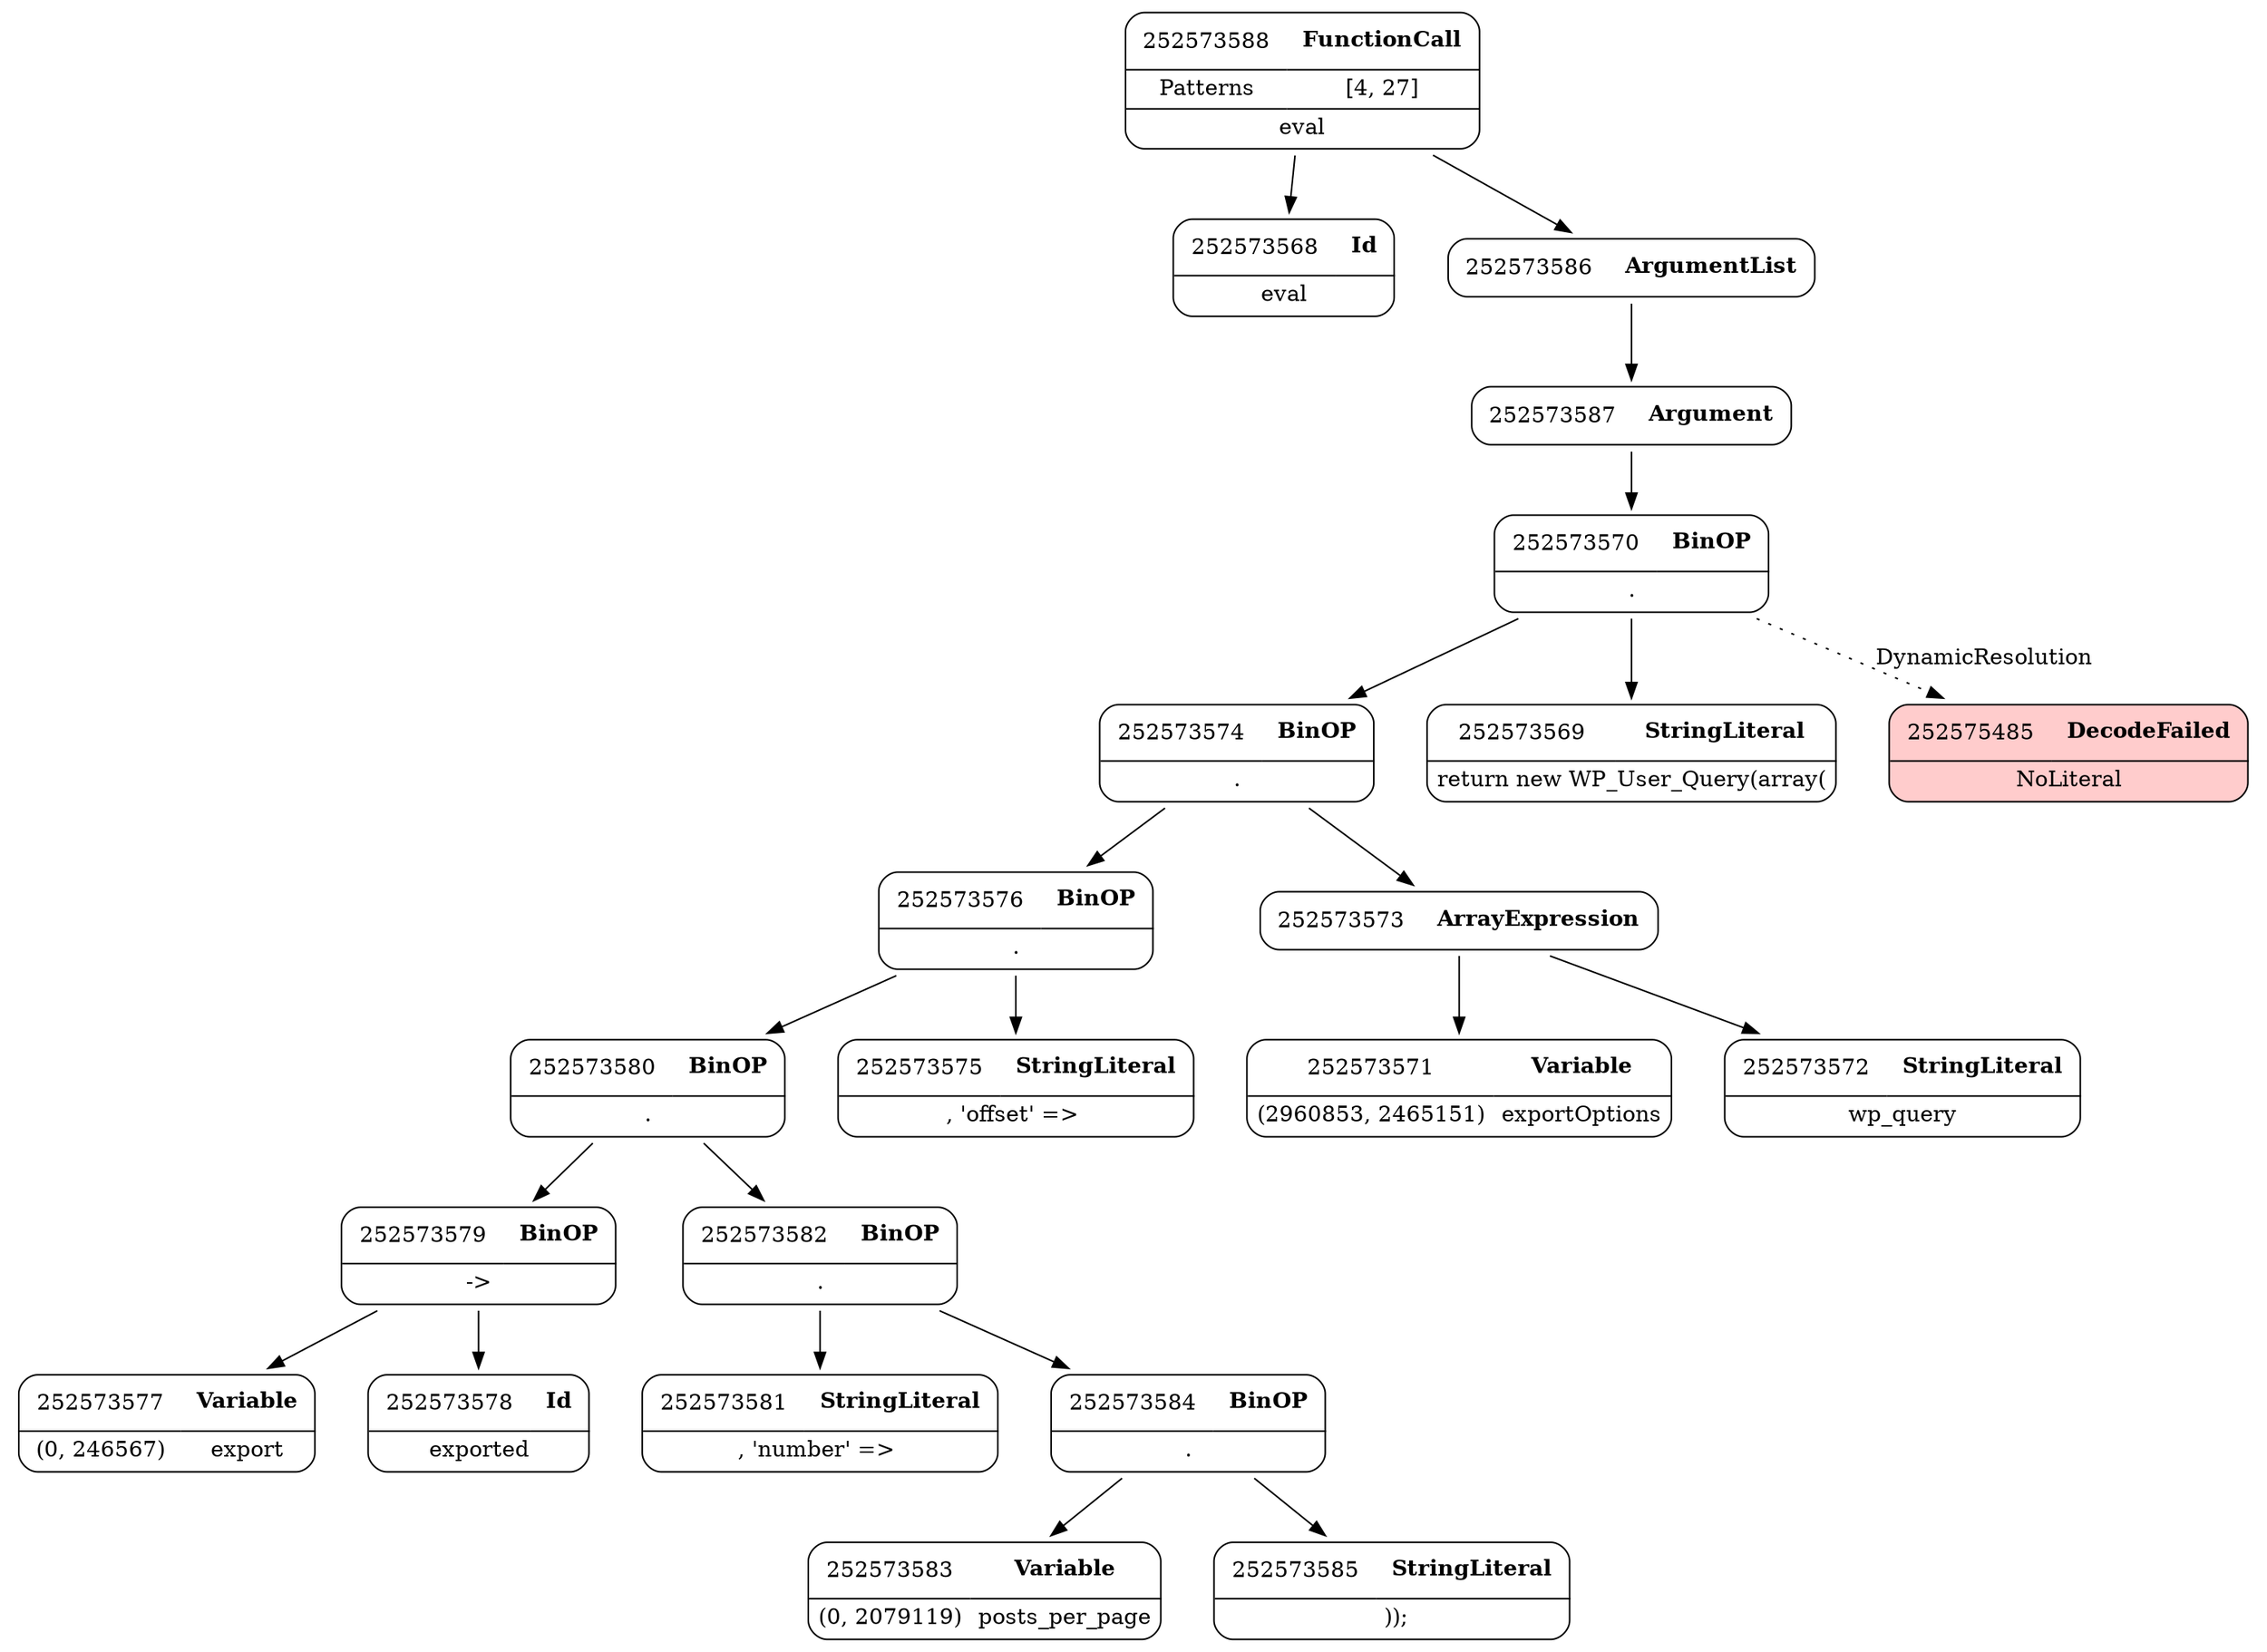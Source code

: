 digraph ast {
node [shape=none];
252573581 [label=<<TABLE border='1' cellspacing='0' cellpadding='10' style='rounded' ><TR><TD border='0'>252573581</TD><TD border='0'><B>StringLiteral</B></TD></TR><HR/><TR><TD border='0' cellpadding='5' colspan='2'>, 'number' =&gt; </TD></TR></TABLE>>];
252573580 [label=<<TABLE border='1' cellspacing='0' cellpadding='10' style='rounded' ><TR><TD border='0'>252573580</TD><TD border='0'><B>BinOP</B></TD></TR><HR/><TR><TD border='0' cellpadding='5' colspan='2'>.</TD></TR></TABLE>>];
252573580 -> 252573579 [weight=2];
252573580 -> 252573582 [weight=2];
252573583 [label=<<TABLE border='1' cellspacing='0' cellpadding='10' style='rounded' ><TR><TD border='0'>252573583</TD><TD border='0'><B>Variable</B></TD></TR><HR/><TR><TD border='0' cellpadding='5'>(0, 2079119)</TD><TD border='0' cellpadding='5'>posts_per_page</TD></TR></TABLE>>];
252573582 [label=<<TABLE border='1' cellspacing='0' cellpadding='10' style='rounded' ><TR><TD border='0'>252573582</TD><TD border='0'><B>BinOP</B></TD></TR><HR/><TR><TD border='0' cellpadding='5' colspan='2'>.</TD></TR></TABLE>>];
252573582 -> 252573581 [weight=2];
252573582 -> 252573584 [weight=2];
252573577 [label=<<TABLE border='1' cellspacing='0' cellpadding='10' style='rounded' ><TR><TD border='0'>252573577</TD><TD border='0'><B>Variable</B></TD></TR><HR/><TR><TD border='0' cellpadding='5'>(0, 246567)</TD><TD border='0' cellpadding='5'>export</TD></TR></TABLE>>];
252573576 [label=<<TABLE border='1' cellspacing='0' cellpadding='10' style='rounded' ><TR><TD border='0'>252573576</TD><TD border='0'><B>BinOP</B></TD></TR><HR/><TR><TD border='0' cellpadding='5' colspan='2'>.</TD></TR></TABLE>>];
252573576 -> 252573575 [weight=2];
252573576 -> 252573580 [weight=2];
252573579 [label=<<TABLE border='1' cellspacing='0' cellpadding='10' style='rounded' ><TR><TD border='0'>252573579</TD><TD border='0'><B>BinOP</B></TD></TR><HR/><TR><TD border='0' cellpadding='5' colspan='2'>-&gt;</TD></TR></TABLE>>];
252573579 -> 252573577 [weight=2];
252573579 -> 252573578 [weight=2];
252573578 [label=<<TABLE border='1' cellspacing='0' cellpadding='10' style='rounded' ><TR><TD border='0'>252573578</TD><TD border='0'><B>Id</B></TD></TR><HR/><TR><TD border='0' cellpadding='5' colspan='2'>exported</TD></TR></TABLE>>];
252573573 [label=<<TABLE border='1' cellspacing='0' cellpadding='10' style='rounded' ><TR><TD border='0'>252573573</TD><TD border='0'><B>ArrayExpression</B></TD></TR></TABLE>>];
252573573 -> 252573571 [weight=2];
252573573 -> 252573572 [weight=2];
252573572 [label=<<TABLE border='1' cellspacing='0' cellpadding='10' style='rounded' ><TR><TD border='0'>252573572</TD><TD border='0'><B>StringLiteral</B></TD></TR><HR/><TR><TD border='0' cellpadding='5' colspan='2'>wp_query</TD></TR></TABLE>>];
252573575 [label=<<TABLE border='1' cellspacing='0' cellpadding='10' style='rounded' ><TR><TD border='0'>252573575</TD><TD border='0'><B>StringLiteral</B></TD></TR><HR/><TR><TD border='0' cellpadding='5' colspan='2'>, 'offset' =&gt; </TD></TR></TABLE>>];
252573574 [label=<<TABLE border='1' cellspacing='0' cellpadding='10' style='rounded' ><TR><TD border='0'>252573574</TD><TD border='0'><B>BinOP</B></TD></TR><HR/><TR><TD border='0' cellpadding='5' colspan='2'>.</TD></TR></TABLE>>];
252573574 -> 252573573 [weight=2];
252573574 -> 252573576 [weight=2];
252573569 [label=<<TABLE border='1' cellspacing='0' cellpadding='10' style='rounded' ><TR><TD border='0'>252573569</TD><TD border='0'><B>StringLiteral</B></TD></TR><HR/><TR><TD border='0' cellpadding='5' colspan='2'>return new WP_User_Query(array(</TD></TR></TABLE>>];
252573568 [label=<<TABLE border='1' cellspacing='0' cellpadding='10' style='rounded' ><TR><TD border='0'>252573568</TD><TD border='0'><B>Id</B></TD></TR><HR/><TR><TD border='0' cellpadding='5' colspan='2'>eval</TD></TR></TABLE>>];
252573571 [label=<<TABLE border='1' cellspacing='0' cellpadding='10' style='rounded' ><TR><TD border='0'>252573571</TD><TD border='0'><B>Variable</B></TD></TR><HR/><TR><TD border='0' cellpadding='5'>(2960853, 2465151)</TD><TD border='0' cellpadding='5'>exportOptions</TD></TR></TABLE>>];
252573570 [label=<<TABLE border='1' cellspacing='0' cellpadding='10' style='rounded' ><TR><TD border='0'>252573570</TD><TD border='0'><B>BinOP</B></TD></TR><HR/><TR><TD border='0' cellpadding='5' colspan='2'>.</TD></TR></TABLE>>];
252573570 -> 252573569 [weight=2];
252573570 -> 252573574 [weight=2];
252573570 -> 252575485 [style=dotted,label=DynamicResolution];
252575485 [label=<<TABLE border='1' cellspacing='0' cellpadding='10' style='rounded' bgcolor='#FFCCCC' ><TR><TD border='0'>252575485</TD><TD border='0'><B>DecodeFailed</B></TD></TR><HR/><TR><TD border='0' cellpadding='5' colspan='2'>NoLiteral</TD></TR></TABLE>>];
252573588 [label=<<TABLE border='1' cellspacing='0' cellpadding='10' style='rounded' ><TR><TD border='0'>252573588</TD><TD border='0'><B>FunctionCall</B></TD></TR><HR/><TR><TD border='0' cellpadding='5'>Patterns</TD><TD border='0' cellpadding='5'>[4, 27]</TD></TR><HR/><TR><TD border='0' cellpadding='5' colspan='2'>eval</TD></TR></TABLE>>];
252573588 -> 252573568 [weight=2];
252573588 -> 252573586 [weight=2];
252573585 [label=<<TABLE border='1' cellspacing='0' cellpadding='10' style='rounded' ><TR><TD border='0'>252573585</TD><TD border='0'><B>StringLiteral</B></TD></TR><HR/><TR><TD border='0' cellpadding='5' colspan='2'> ));</TD></TR></TABLE>>];
252573584 [label=<<TABLE border='1' cellspacing='0' cellpadding='10' style='rounded' ><TR><TD border='0'>252573584</TD><TD border='0'><B>BinOP</B></TD></TR><HR/><TR><TD border='0' cellpadding='5' colspan='2'>.</TD></TR></TABLE>>];
252573584 -> 252573583 [weight=2];
252573584 -> 252573585 [weight=2];
252573587 [label=<<TABLE border='1' cellspacing='0' cellpadding='10' style='rounded' ><TR><TD border='0'>252573587</TD><TD border='0'><B>Argument</B></TD></TR></TABLE>>];
252573587 -> 252573570 [weight=2];
252573586 [label=<<TABLE border='1' cellspacing='0' cellpadding='10' style='rounded' ><TR><TD border='0'>252573586</TD><TD border='0'><B>ArgumentList</B></TD></TR></TABLE>>];
252573586 -> 252573587 [weight=2];
}
